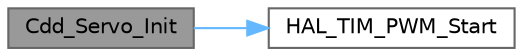 digraph "Cdd_Servo_Init"
{
 // LATEX_PDF_SIZE
  bgcolor="transparent";
  edge [fontname=Helvetica,fontsize=10,labelfontname=Helvetica,labelfontsize=10];
  node [fontname=Helvetica,fontsize=10,shape=box,height=0.2,width=0.4];
  rankdir="LR";
  Node1 [id="Node000001",label="Cdd_Servo_Init",height=0.2,width=0.4,color="gray40", fillcolor="grey60", style="filled", fontcolor="black",tooltip=" "];
  Node1 -> Node2 [id="edge1_Node000001_Node000002",color="steelblue1",style="solid",tooltip=" "];
  Node2 [id="Node000002",label="HAL_TIM_PWM_Start",height=0.2,width=0.4,color="grey40", fillcolor="white", style="filled",URL="$group___t_i_m___exported___functions___group3.html#ga11da9bda53a5d21c293bb01da91e592d",tooltip=" "];
}

